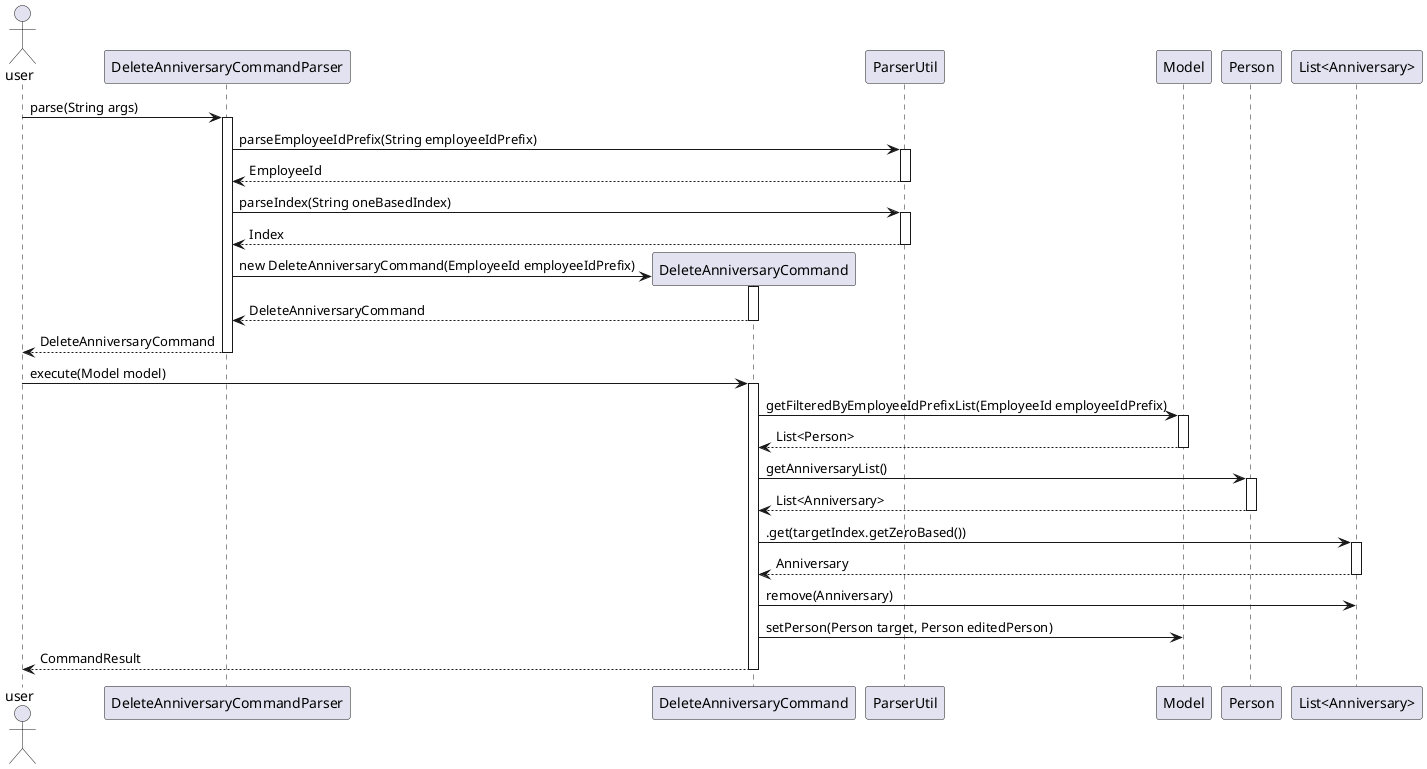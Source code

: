 @startuml
actor user as U
participant "DeleteAnniversaryCommandParser" as DACP
participant "DeleteAnniversaryCommand" as DAC
participant "ParserUtil" as PU
participant "Model" as M
participant "Person" as P
participant "List<Anniversary>" as LA

U -> DACP: parse(String args)
activate DACP
DACP -> PU: parseEmployeeIdPrefix(String employeeIdPrefix)
activate PU
PU --> DACP: EmployeeId
deactivate PU
DACP -> PU: parseIndex(String oneBasedIndex)
activate PU
PU --> DACP: Index
deactivate PU
create DAC
DACP -> DAC: new DeleteAnniversaryCommand(EmployeeId employeeIdPrefix)
Activate DAC
return DeleteAnniversaryCommand
DACP --> U : DeleteAnniversaryCommand
deactivate DACP

U -> DAC: execute(Model model)
activate DAC
DAC -> M : getFilteredByEmployeeIdPrefixList(EmployeeId employeeIdPrefix)
activate M
M --> DAC : List<Person>
deactivate M
DAC -> P : getAnniversaryList()
activate P
P --> DAC : List<Anniversary>
deactivate P
DAC -> LA : .get(targetIndex.getZeroBased())
activate LA
LA --> DAC : Anniversary
deactivate LA
DAC -> LA : remove(Anniversary)
DAC -> M : setPerson(Person target, Person editedPerson)
DAC --> U : CommandResult
deactivate DAC
@enduml
